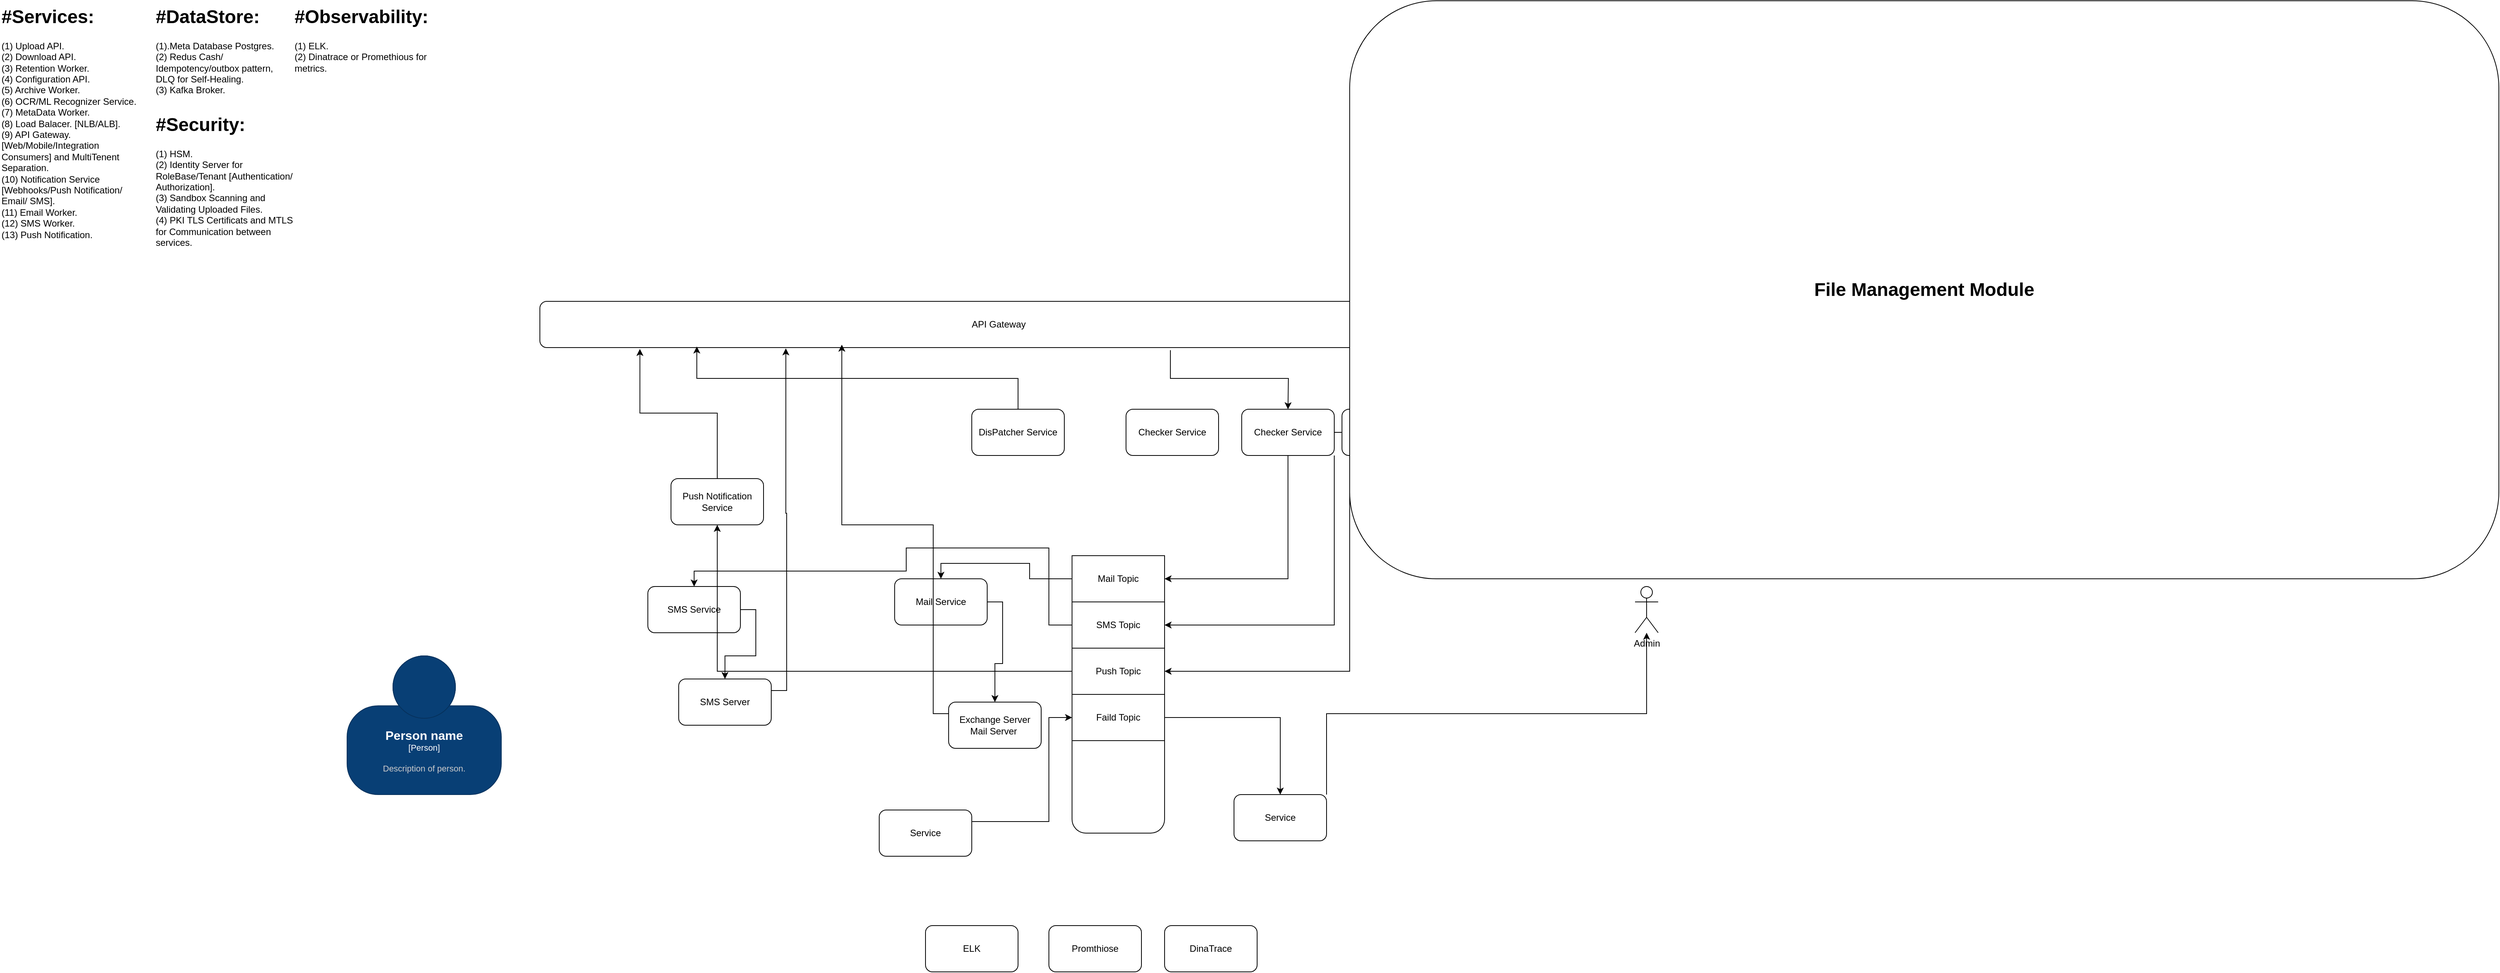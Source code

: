 <mxfile version="28.1.2" pages="4">
  <diagram id="jo0rjVClGFLM_j5kdK9e" name="Block Arch Diagram Law Level">
    <mxGraphModel dx="2220" dy="1374" grid="1" gridSize="10" guides="1" tooltips="1" connect="1" arrows="1" fold="1" page="1" pageScale="1" pageWidth="850" pageHeight="1100" math="0" shadow="0">
      <root>
        <mxCell id="0" />
        <mxCell id="1" parent="0" />
        <mxCell id="322gDH3Di7KZZE49IyLh-1" value="&lt;h1 style=&quot;margin-top: 0px;&quot;&gt;#Services:&lt;/h1&gt;&lt;div&gt;(1) Upload API.&lt;/div&gt;&lt;div&gt;(2) Download API.&lt;/div&gt;&lt;div&gt;(3) Retention Worker.&lt;/div&gt;&lt;div&gt;(4) Configuration API.&lt;/div&gt;&lt;div&gt;(5) Archive Worker.&lt;/div&gt;&lt;div&gt;(6) OCR/ML Recognizer Service.&lt;/div&gt;&lt;div&gt;(7) MetaData Worker.&lt;/div&gt;&lt;div&gt;(8) Load Balacer. [NLB/ALB].&lt;/div&gt;&lt;div&gt;(9) API Gateway. [Web/Mobile/Integration Consumers] and MultiTenent Separation.&lt;/div&gt;&lt;div&gt;(10) Notification Service [Webhooks/Push Notification/ Email/ SMS].&lt;/div&gt;&lt;div&gt;(11) Email Worker.&lt;/div&gt;&lt;div&gt;(12) SMS Worker.&lt;/div&gt;&lt;div&gt;(13) Push Notification.&lt;/div&gt;" style="text;html=1;whiteSpace=wrap;overflow=hidden;rounded=0;" vertex="1" parent="1">
          <mxGeometry x="200" y="600" width="180" height="380" as="geometry" />
        </mxCell>
        <mxCell id="322gDH3Di7KZZE49IyLh-2" value="&lt;h1 style=&quot;margin-top: 0px;&quot;&gt;#DataStore:&lt;/h1&gt;&lt;div&gt;(1).Meta Database Postgres.&lt;/div&gt;&lt;div&gt;(2) Redus Cash/ Idempotency/outbox pattern, DLQ for Self-Healing.&lt;/div&gt;&lt;div&gt;(3) Kafka Broker.&lt;/div&gt;" style="text;html=1;whiteSpace=wrap;overflow=hidden;rounded=0;" vertex="1" parent="1">
          <mxGeometry x="400" y="600" width="180" height="120" as="geometry" />
        </mxCell>
        <mxCell id="322gDH3Di7KZZE49IyLh-3" value="&lt;h1 style=&quot;margin-top: 0px;&quot;&gt;#Observability:&lt;/h1&gt;&lt;div&gt;(1) ELK.&lt;/div&gt;&lt;div&gt;(2) Dinatrace or Promethious for metrics.&lt;/div&gt;" style="text;html=1;whiteSpace=wrap;overflow=hidden;rounded=0;" vertex="1" parent="1">
          <mxGeometry x="580" y="600" width="180" height="120" as="geometry" />
        </mxCell>
        <mxCell id="322gDH3Di7KZZE49IyLh-4" value="&lt;h1 style=&quot;margin-top: 0px;&quot;&gt;#Security:&lt;/h1&gt;&lt;div&gt;(1) HSM.&lt;/div&gt;&lt;div&gt;(2) Identity Server for RoleBase/Tenant [Authentication/ Authorization].&lt;/div&gt;&lt;div&gt;(3) Sandbox Scanning and Validating Uploaded Files.&lt;/div&gt;&lt;div&gt;(4) PKI TLS Certificats and MTLS for Communication between services.&lt;/div&gt;" style="text;html=1;whiteSpace=wrap;overflow=hidden;rounded=0;" vertex="1" parent="1">
          <mxGeometry x="400" y="740" width="180" height="240" as="geometry" />
        </mxCell>
        <mxCell id="322gDH3Di7KZZE49IyLh-5" style="edgeStyle=orthogonalEdgeStyle;rounded=0;orthogonalLoop=1;jettySize=auto;html=1;exitX=0.687;exitY=1.057;exitDx=0;exitDy=0;exitPerimeter=0;" edge="1" parent="1" source="322gDH3Di7KZZE49IyLh-6">
          <mxGeometry relative="1" as="geometry">
            <mxPoint x="1870" y="1130" as="targetPoint" />
          </mxGeometry>
        </mxCell>
        <mxCell id="322gDH3Di7KZZE49IyLh-6" value="API Gateway" style="rounded=1;whiteSpace=wrap;html=1;" vertex="1" parent="1">
          <mxGeometry x="900" y="990" width="1190" height="60" as="geometry" />
        </mxCell>
        <mxCell id="322gDH3Di7KZZE49IyLh-7" value="Exchange Server&lt;div&gt;Mail Server&amp;nbsp;&lt;/div&gt;" style="rounded=1;whiteSpace=wrap;html=1;" vertex="1" parent="1">
          <mxGeometry x="1430" y="1510" width="120" height="60" as="geometry" />
        </mxCell>
        <mxCell id="322gDH3Di7KZZE49IyLh-8" style="edgeStyle=orthogonalEdgeStyle;rounded=0;orthogonalLoop=1;jettySize=auto;html=1;exitX=1;exitY=0.5;exitDx=0;exitDy=0;entryX=0.5;entryY=0;entryDx=0;entryDy=0;" edge="1" parent="1" source="322gDH3Di7KZZE49IyLh-9" target="322gDH3Di7KZZE49IyLh-7">
          <mxGeometry relative="1" as="geometry" />
        </mxCell>
        <mxCell id="322gDH3Di7KZZE49IyLh-9" value="Mail Service" style="rounded=1;whiteSpace=wrap;html=1;" vertex="1" parent="1">
          <mxGeometry x="1360" y="1350" width="120" height="60" as="geometry" />
        </mxCell>
        <mxCell id="322gDH3Di7KZZE49IyLh-10" value="SMS Server" style="rounded=1;whiteSpace=wrap;html=1;" vertex="1" parent="1">
          <mxGeometry x="1080" y="1480" width="120" height="60" as="geometry" />
        </mxCell>
        <mxCell id="322gDH3Di7KZZE49IyLh-11" style="edgeStyle=orthogonalEdgeStyle;rounded=0;orthogonalLoop=1;jettySize=auto;html=1;exitX=1;exitY=0.5;exitDx=0;exitDy=0;entryX=0.5;entryY=0;entryDx=0;entryDy=0;" edge="1" parent="1" source="322gDH3Di7KZZE49IyLh-12" target="322gDH3Di7KZZE49IyLh-10">
          <mxGeometry relative="1" as="geometry" />
        </mxCell>
        <mxCell id="322gDH3Di7KZZE49IyLh-12" value="SMS Service" style="rounded=1;whiteSpace=wrap;html=1;" vertex="1" parent="1">
          <mxGeometry x="1040" y="1360" width="120" height="60" as="geometry" />
        </mxCell>
        <mxCell id="322gDH3Di7KZZE49IyLh-13" value="DisPatcher Service" style="rounded=1;whiteSpace=wrap;html=1;" vertex="1" parent="1">
          <mxGeometry x="1460" y="1130" width="120" height="60" as="geometry" />
        </mxCell>
        <mxCell id="322gDH3Di7KZZE49IyLh-14" style="edgeStyle=orthogonalEdgeStyle;rounded=0;orthogonalLoop=1;jettySize=auto;html=1;entryX=0.171;entryY=0.977;entryDx=0;entryDy=0;entryPerimeter=0;" edge="1" parent="1" source="322gDH3Di7KZZE49IyLh-13" target="322gDH3Di7KZZE49IyLh-6">
          <mxGeometry relative="1" as="geometry" />
        </mxCell>
        <mxCell id="322gDH3Di7KZZE49IyLh-15" style="edgeStyle=orthogonalEdgeStyle;rounded=0;orthogonalLoop=1;jettySize=auto;html=1;exitX=0.5;exitY=1;exitDx=0;exitDy=0;entryX=1;entryY=0.5;entryDx=0;entryDy=0;" edge="1" parent="1" source="322gDH3Di7KZZE49IyLh-18" target="322gDH3Di7KZZE49IyLh-21">
          <mxGeometry relative="1" as="geometry" />
        </mxCell>
        <mxCell id="322gDH3Di7KZZE49IyLh-16" style="edgeStyle=orthogonalEdgeStyle;rounded=0;orthogonalLoop=1;jettySize=auto;html=1;exitX=1;exitY=1;exitDx=0;exitDy=0;entryX=1;entryY=0.5;entryDx=0;entryDy=0;" edge="1" parent="1" source="322gDH3Di7KZZE49IyLh-18" target="322gDH3Di7KZZE49IyLh-23">
          <mxGeometry relative="1" as="geometry" />
        </mxCell>
        <mxCell id="322gDH3Di7KZZE49IyLh-17" style="edgeStyle=orthogonalEdgeStyle;rounded=0;orthogonalLoop=1;jettySize=auto;html=1;exitX=1;exitY=0.5;exitDx=0;exitDy=0;entryX=1;entryY=0.5;entryDx=0;entryDy=0;" edge="1" parent="1" source="322gDH3Di7KZZE49IyLh-18" target="322gDH3Di7KZZE49IyLh-25">
          <mxGeometry relative="1" as="geometry" />
        </mxCell>
        <mxCell id="322gDH3Di7KZZE49IyLh-18" value="Checker Service" style="rounded=1;whiteSpace=wrap;html=1;" vertex="1" parent="1">
          <mxGeometry x="1810" y="1130" width="120" height="60" as="geometry" />
        </mxCell>
        <mxCell id="322gDH3Di7KZZE49IyLh-19" value="" style="rounded=1;whiteSpace=wrap;html=1;" vertex="1" parent="1">
          <mxGeometry x="1590" y="1320" width="120" height="360" as="geometry" />
        </mxCell>
        <mxCell id="322gDH3Di7KZZE49IyLh-20" style="edgeStyle=orthogonalEdgeStyle;rounded=0;orthogonalLoop=1;jettySize=auto;html=1;exitX=0;exitY=0.5;exitDx=0;exitDy=0;entryX=0.5;entryY=0;entryDx=0;entryDy=0;" edge="1" parent="1" source="322gDH3Di7KZZE49IyLh-21" target="322gDH3Di7KZZE49IyLh-9">
          <mxGeometry relative="1" as="geometry" />
        </mxCell>
        <mxCell id="322gDH3Di7KZZE49IyLh-21" value="Mail Topic" style="rounded=0;whiteSpace=wrap;html=1;" vertex="1" parent="1">
          <mxGeometry x="1590" y="1320" width="120" height="60" as="geometry" />
        </mxCell>
        <mxCell id="322gDH3Di7KZZE49IyLh-22" style="edgeStyle=orthogonalEdgeStyle;rounded=0;orthogonalLoop=1;jettySize=auto;html=1;exitX=0;exitY=0.5;exitDx=0;exitDy=0;entryX=0.5;entryY=0;entryDx=0;entryDy=0;" edge="1" parent="1" source="322gDH3Di7KZZE49IyLh-23" target="322gDH3Di7KZZE49IyLh-12">
          <mxGeometry relative="1" as="geometry">
            <Array as="points">
              <mxPoint x="1560" y="1410" />
              <mxPoint x="1560" y="1310" />
              <mxPoint x="1375" y="1310" />
              <mxPoint x="1375" y="1340" />
              <mxPoint x="1100" y="1340" />
            </Array>
          </mxGeometry>
        </mxCell>
        <mxCell id="322gDH3Di7KZZE49IyLh-23" value="SMS Topic" style="rounded=0;whiteSpace=wrap;html=1;" vertex="1" parent="1">
          <mxGeometry x="1590" y="1380" width="120" height="60" as="geometry" />
        </mxCell>
        <mxCell id="322gDH3Di7KZZE49IyLh-24" style="edgeStyle=orthogonalEdgeStyle;rounded=0;orthogonalLoop=1;jettySize=auto;html=1;exitX=0;exitY=0.5;exitDx=0;exitDy=0;entryX=0.5;entryY=1;entryDx=0;entryDy=0;" edge="1" parent="1" source="322gDH3Di7KZZE49IyLh-25" target="322gDH3Di7KZZE49IyLh-26">
          <mxGeometry relative="1" as="geometry" />
        </mxCell>
        <mxCell id="322gDH3Di7KZZE49IyLh-25" value="Push Topic" style="rounded=0;whiteSpace=wrap;html=1;" vertex="1" parent="1">
          <mxGeometry x="1590" y="1440" width="120" height="60" as="geometry" />
        </mxCell>
        <mxCell id="322gDH3Di7KZZE49IyLh-26" value="Push Notification Service" style="rounded=1;whiteSpace=wrap;html=1;" vertex="1" parent="1">
          <mxGeometry x="1070" y="1220" width="120" height="60" as="geometry" />
        </mxCell>
        <mxCell id="322gDH3Di7KZZE49IyLh-27" style="edgeStyle=orthogonalEdgeStyle;rounded=0;orthogonalLoop=1;jettySize=auto;html=1;exitX=1;exitY=0.25;exitDx=0;exitDy=0;entryX=0.268;entryY=1.017;entryDx=0;entryDy=0;entryPerimeter=0;" edge="1" parent="1" source="322gDH3Di7KZZE49IyLh-10" target="322gDH3Di7KZZE49IyLh-6">
          <mxGeometry relative="1" as="geometry" />
        </mxCell>
        <mxCell id="322gDH3Di7KZZE49IyLh-28" style="edgeStyle=orthogonalEdgeStyle;rounded=0;orthogonalLoop=1;jettySize=auto;html=1;exitX=0;exitY=0.25;exitDx=0;exitDy=0;entryX=0.329;entryY=0.937;entryDx=0;entryDy=0;entryPerimeter=0;" edge="1" parent="1" source="322gDH3Di7KZZE49IyLh-7" target="322gDH3Di7KZZE49IyLh-6">
          <mxGeometry relative="1" as="geometry" />
        </mxCell>
        <mxCell id="322gDH3Di7KZZE49IyLh-29" style="edgeStyle=orthogonalEdgeStyle;rounded=0;orthogonalLoop=1;jettySize=auto;html=1;exitX=0.5;exitY=0;exitDx=0;exitDy=0;entryX=0.109;entryY=1.03;entryDx=0;entryDy=0;entryPerimeter=0;" edge="1" parent="1" source="322gDH3Di7KZZE49IyLh-26" target="322gDH3Di7KZZE49IyLh-6">
          <mxGeometry relative="1" as="geometry" />
        </mxCell>
        <mxCell id="322gDH3Di7KZZE49IyLh-30" value="Checker Service" style="rounded=1;whiteSpace=wrap;html=1;" vertex="1" parent="1">
          <mxGeometry x="1660" y="1130" width="120" height="60" as="geometry" />
        </mxCell>
        <mxCell id="322gDH3Di7KZZE49IyLh-31" value="Checker Service" style="rounded=1;whiteSpace=wrap;html=1;" vertex="1" parent="1">
          <mxGeometry x="1940" y="1130" width="120" height="60" as="geometry" />
        </mxCell>
        <mxCell id="322gDH3Di7KZZE49IyLh-32" style="edgeStyle=orthogonalEdgeStyle;rounded=0;orthogonalLoop=1;jettySize=auto;html=1;exitX=1;exitY=0.25;exitDx=0;exitDy=0;entryX=0;entryY=0.5;entryDx=0;entryDy=0;" edge="1" parent="1" source="322gDH3Di7KZZE49IyLh-33" target="322gDH3Di7KZZE49IyLh-35">
          <mxGeometry relative="1" as="geometry">
            <Array as="points">
              <mxPoint x="1560" y="1665" />
              <mxPoint x="1560" y="1530" />
            </Array>
          </mxGeometry>
        </mxCell>
        <mxCell id="322gDH3Di7KZZE49IyLh-33" value="Service" style="rounded=1;whiteSpace=wrap;html=1;" vertex="1" parent="1">
          <mxGeometry x="1340" y="1650" width="120" height="60" as="geometry" />
        </mxCell>
        <mxCell id="322gDH3Di7KZZE49IyLh-34" style="edgeStyle=orthogonalEdgeStyle;rounded=0;orthogonalLoop=1;jettySize=auto;html=1;exitX=1;exitY=0.5;exitDx=0;exitDy=0;entryX=0.5;entryY=0;entryDx=0;entryDy=0;" edge="1" parent="1" source="322gDH3Di7KZZE49IyLh-35" target="322gDH3Di7KZZE49IyLh-37">
          <mxGeometry relative="1" as="geometry" />
        </mxCell>
        <mxCell id="322gDH3Di7KZZE49IyLh-35" value="Faild Topic" style="rounded=0;whiteSpace=wrap;html=1;" vertex="1" parent="1">
          <mxGeometry x="1590" y="1500" width="120" height="60" as="geometry" />
        </mxCell>
        <mxCell id="322gDH3Di7KZZE49IyLh-36" style="edgeStyle=orthogonalEdgeStyle;rounded=0;orthogonalLoop=1;jettySize=auto;html=1;exitX=1;exitY=0;exitDx=0;exitDy=0;" edge="1" parent="1" source="322gDH3Di7KZZE49IyLh-37" target="322gDH3Di7KZZE49IyLh-38">
          <mxGeometry relative="1" as="geometry" />
        </mxCell>
        <mxCell id="322gDH3Di7KZZE49IyLh-37" value="Service" style="rounded=1;whiteSpace=wrap;html=1;" vertex="1" parent="1">
          <mxGeometry x="1800" y="1630" width="120" height="60" as="geometry" />
        </mxCell>
        <mxCell id="322gDH3Di7KZZE49IyLh-38" value="Admin" style="shape=umlActor;verticalLabelPosition=bottom;verticalAlign=top;html=1;outlineConnect=0;" vertex="1" parent="1">
          <mxGeometry x="2320" y="1360" width="30" height="60" as="geometry" />
        </mxCell>
        <mxCell id="322gDH3Di7KZZE49IyLh-39" value="ELK" style="rounded=1;whiteSpace=wrap;html=1;" vertex="1" parent="1">
          <mxGeometry x="1400" y="1800" width="120" height="60" as="geometry" />
        </mxCell>
        <mxCell id="322gDH3Di7KZZE49IyLh-40" value="Promthiose" style="rounded=1;whiteSpace=wrap;html=1;" vertex="1" parent="1">
          <mxGeometry x="1560" y="1800" width="120" height="60" as="geometry" />
        </mxCell>
        <mxCell id="322gDH3Di7KZZE49IyLh-41" value="DinaTrace" style="rounded=1;whiteSpace=wrap;html=1;" vertex="1" parent="1">
          <mxGeometry x="1710" y="1800" width="120" height="60" as="geometry" />
        </mxCell>
        <object placeholders="1" c4Name="Person name" c4Type="Person" c4Description="Description of person." label="&lt;font style=&quot;font-size: 16px&quot;&gt;&lt;b&gt;%c4Name%&lt;/b&gt;&lt;/font&gt;&lt;div&gt;[%c4Type%]&lt;/div&gt;&lt;br&gt;&lt;div&gt;&lt;font style=&quot;font-size: 11px&quot;&gt;&lt;font color=&quot;#cccccc&quot;&gt;%c4Description%&lt;/font&gt;&lt;/div&gt;" id="322gDH3Di7KZZE49IyLh-42">
          <mxCell style="html=1;fontSize=11;dashed=0;whiteSpace=wrap;fillColor=#083F75;strokeColor=#06315C;fontColor=#ffffff;shape=mxgraph.c4.person2;align=center;metaEdit=1;points=[[0.5,0,0],[1,0.5,0],[1,0.75,0],[0.75,1,0],[0.5,1,0],[0.25,1,0],[0,0.75,0],[0,0.5,0]];resizable=0;" vertex="1" parent="1">
            <mxGeometry x="650" y="1450" width="200" height="180" as="geometry" />
          </mxCell>
        </object>
        <mxCell id="322gDH3Di7KZZE49IyLh-43" value="&lt;h1&gt;File Management Module&lt;/h1&gt;" style="rounded=1;whiteSpace=wrap;html=1;" vertex="1" parent="1">
          <mxGeometry x="1950" y="600" width="1490" height="750" as="geometry" />
        </mxCell>
      </root>
    </mxGraphModel>
  </diagram>
  <diagram name="System Context Diagram L1" id="07ULAOJq4Syhwyo3Amgh">
    <mxGraphModel dx="978" dy="2232" grid="1" gridSize="10" guides="1" tooltips="1" connect="1" arrows="1" fold="1" page="1" pageScale="1" pageWidth="850" pageHeight="1100" math="0" shadow="0">
      <root>
        <mxCell id="0" />
        <mxCell id="1" parent="0" />
        <mxCell id="AwrSIVxWVM_qoJvkp4JZ-7" value="" style="rounded=1;whiteSpace=wrap;html=1;fillColor=#76608a;strokeColor=#432D57;fontColor=#ffffff;" vertex="1" parent="1">
          <mxGeometry x="950" y="-1060" width="1420" height="960" as="geometry" />
        </mxCell>
        <object placeholders="1" c4Name="Web/Mobile User" c4Type="Person" c4Description="Client That Use Web/Mobile Application" label="&lt;font style=&quot;font-size: 16px&quot;&gt;&lt;b&gt;%c4Name%&lt;/b&gt;&lt;/font&gt;&lt;div&gt;[%c4Type%]&lt;/div&gt;&lt;br&gt;&lt;div&gt;&lt;font style=&quot;font-size: 11px&quot;&gt;&lt;font color=&quot;#cccccc&quot;&gt;%c4Description%&lt;/font&gt;&lt;/div&gt;" id="RgYirH7FurBBxsoLuhZw-2">
          <mxCell style="html=1;fontSize=11;dashed=0;whiteSpace=wrap;fillColor=#083F75;strokeColor=#06315C;fontColor=#ffffff;shape=mxgraph.c4.person2;align=center;metaEdit=1;points=[[0.5,0,0],[1,0.5,0],[1,0.75,0],[0.75,1,0],[0.5,1,0],[0.25,1,0],[0,0.75,0],[0,0.5,0]];resizable=0;" vertex="1" parent="1">
            <mxGeometry x="1150" y="-950" width="200" height="180" as="geometry" />
          </mxCell>
        </object>
        <object placeholders="1" c4Name="External Integration Systems" c4Type="External System" c4Description="External System that Integrate as SAAS" label="&lt;font style=&quot;font-size: 16px&quot;&gt;&lt;b&gt;%c4Name%&lt;/b&gt;&lt;/font&gt;&lt;div&gt;[%c4Type%]&lt;/div&gt;&lt;br&gt;&lt;div&gt;&lt;font style=&quot;font-size: 11px&quot;&gt;&lt;font color=&quot;#cccccc&quot;&gt;%c4Description%&lt;/font&gt;&lt;/div&gt;" id="RgYirH7FurBBxsoLuhZw-4">
          <mxCell style="html=1;fontSize=11;dashed=0;whiteSpace=wrap;fillColor=#008a00;strokeColor=#005700;fontColor=#ffffff;shape=mxgraph.c4.person2;align=center;metaEdit=1;points=[[0.5,0,0],[1,0.5,0],[1,0.75,0],[0.75,1,0],[0.5,1,0],[0.25,1,0],[0,0.75,0],[0,0.5,0]];resizable=0;" vertex="1" parent="1">
            <mxGeometry x="1710" y="-950" width="200" height="180" as="geometry" />
          </mxCell>
        </object>
        <object placeholders="1" c4Name="Thread Actor" c4Type="Person" c4Description="Thread Actor that need to destroy out System" label="&lt;font style=&quot;font-size: 16px&quot;&gt;&lt;b&gt;%c4Name%&lt;/b&gt;&lt;/font&gt;&lt;div&gt;[%c4Type%]&lt;/div&gt;&lt;br&gt;&lt;div&gt;&lt;font style=&quot;font-size: 11px&quot;&gt;&lt;font color=&quot;#cccccc&quot;&gt;%c4Description%&lt;/font&gt;&lt;/div&gt;" id="RgYirH7FurBBxsoLuhZw-5">
          <mxCell style="html=1;fontSize=11;dashed=0;whiteSpace=wrap;fillColor=#a20025;strokeColor=#6F0000;fontColor=#ffffff;shape=mxgraph.c4.person2;align=center;metaEdit=1;points=[[0.5,0,0],[1,0.5,0],[1,0.75,0],[0.75,1,0],[0.5,1,0],[0.25,1,0],[0,0.75,0],[0,0.5,0]];resizable=0;" vertex="1" parent="1">
            <mxGeometry x="1990" y="-950" width="200" height="180" as="geometry" />
          </mxCell>
        </object>
        <object placeholders="1" c4Name="Admin" c4Type="Person" c4Description="Admin That Manage System From Kibana Dashboard" label="&lt;font style=&quot;font-size: 16px&quot;&gt;&lt;b&gt;%c4Name%&lt;/b&gt;&lt;/font&gt;&lt;div&gt;[%c4Type%]&lt;/div&gt;&lt;br&gt;&lt;div&gt;&lt;font style=&quot;font-size: 11px&quot;&gt;&lt;font color=&quot;#cccccc&quot;&gt;%c4Description%&lt;/font&gt;&lt;/div&gt;" id="RgYirH7FurBBxsoLuhZw-11">
          <mxCell style="html=1;fontSize=11;dashed=0;whiteSpace=wrap;fillColor=#083F75;strokeColor=#06315C;fontColor=#ffffff;shape=mxgraph.c4.person2;align=center;metaEdit=1;points=[[0.5,0,0],[1,0.5,0],[1,0.75,0],[0.75,1,0],[0.5,1,0],[0.25,1,0],[0,0.75,0],[0,0.5,0]];resizable=0;" vertex="1" parent="1">
            <mxGeometry x="1435" y="-950" width="200" height="180" as="geometry" />
          </mxCell>
        </object>
        <object placeholders="1" c4Name="File Management System" c4Type="Software System" c4Description="System that Manage Authentication, Authorization, Upload/Download Files &amp; Send Notifications" label="&lt;font style=&quot;font-size: 16px&quot;&gt;&lt;b&gt;%c4Name%&lt;/b&gt;&lt;/font&gt;&lt;div&gt;[%c4Type%]&lt;/div&gt;&lt;br&gt;&lt;div&gt;&lt;font style=&quot;font-size: 11px&quot;&gt;&lt;font color=&quot;#cccccc&quot;&gt;%c4Description%&lt;/font&gt;&lt;/div&gt;" id="RgYirH7FurBBxsoLuhZw-14">
          <mxCell style="rounded=1;whiteSpace=wrap;html=1;labelBackgroundColor=none;fillColor=#1061B0;fontColor=#ffffff;align=center;arcSize=10;strokeColor=#0D5091;metaEdit=1;resizable=0;points=[[0.25,0,0],[0.5,0,0],[0.75,0,0],[1,0.25,0],[1,0.5,0],[1,0.75,0],[0.75,1,0],[0.5,1,0],[0.25,1,0],[0,0.75,0],[0,0.5,0],[0,0.25,0]];" vertex="1" parent="1">
            <mxGeometry x="1680" y="-340" width="240" height="120" as="geometry" />
          </mxCell>
        </object>
        <object placeholders="1" c4Type="Relationship" c4Technology="JSON/HTTP" c4Description="(2) Upload PDF Files" label="&lt;div style=&quot;text-align: left&quot;&gt;&lt;div style=&quot;text-align: center&quot;&gt;&lt;b&gt;%c4Description%&lt;/b&gt;&lt;/div&gt;&lt;div style=&quot;text-align: center&quot;&gt;[%c4Technology%]&lt;/div&gt;&lt;/div&gt;" id="RgYirH7FurBBxsoLuhZw-15">
          <mxCell style="endArrow=blockThin;html=1;fontSize=10;fontColor=default;strokeWidth=1;endFill=1;strokeColor=#3700CC;elbow=vertical;metaEdit=1;endSize=14;startSize=14;jumpStyle=arc;jumpSize=16;rounded=0;edgeStyle=orthogonalEdgeStyle;exitX=0.25;exitY=1;exitDx=0;exitDy=0;exitPerimeter=0;entryX=0;entryY=0.75;entryDx=0;entryDy=0;entryPerimeter=0;fillColor=#6a00ff;labelBackgroundColor=none;" edge="1" parent="1" source="RgYirH7FurBBxsoLuhZw-2" target="RgYirH7FurBBxsoLuhZw-14">
            <mxGeometry x="-0.348" width="240" relative="1" as="geometry">
              <mxPoint x="1260" y="-670" as="sourcePoint" />
              <mxPoint x="1500" y="-670" as="targetPoint" />
              <Array as="points">
                <mxPoint x="1200" y="-250" />
              </Array>
              <mxPoint as="offset" />
            </mxGeometry>
          </mxCell>
        </object>
        <object placeholders="1" c4Type="Relationship" c4Technology="JSON/HTTP, Emails, SMS, Push Notification Web hooks" c4Description="(3) Download Files" label="&lt;div style=&quot;text-align: left&quot;&gt;&lt;div style=&quot;text-align: center&quot;&gt;&lt;b&gt;%c4Description%&lt;/b&gt;&lt;/div&gt;&lt;div style=&quot;text-align: center&quot;&gt;[%c4Technology%]&lt;/div&gt;&lt;/div&gt;" id="RgYirH7FurBBxsoLuhZw-17">
          <mxCell style="endArrow=blockThin;html=1;fontSize=10;fontColor=default;strokeWidth=1;endFill=1;strokeColor=#3700CC;elbow=vertical;metaEdit=1;endSize=14;startSize=14;jumpStyle=arc;jumpSize=16;rounded=0;edgeStyle=orthogonalEdgeStyle;exitX=0;exitY=0.5;exitDx=0;exitDy=0;exitPerimeter=0;entryX=0.5;entryY=1;entryDx=0;entryDy=0;entryPerimeter=0;fillColor=#6a00ff;labelBackgroundColor=none;" edge="1" parent="1" source="RgYirH7FurBBxsoLuhZw-14" target="RgYirH7FurBBxsoLuhZw-2">
            <mxGeometry x="-0.511" y="-20" width="240" relative="1" as="geometry">
              <mxPoint x="1320" y="-490" as="sourcePoint" />
              <mxPoint x="1340" y="-580" as="targetPoint" />
              <Array as="points">
                <mxPoint x="1680" y="-270" />
                <mxPoint x="1250" y="-270" />
              </Array>
              <mxPoint x="1" as="offset" />
            </mxGeometry>
          </mxCell>
        </object>
        <object placeholders="1" c4Type="Relationship" c4Technology="JSON/HTTP" c4Description="(5) System Admin view Kibana Dashboard Monitor and make some Actions" label="&lt;div style=&quot;text-align: left&quot;&gt;&lt;div style=&quot;text-align: center&quot;&gt;&lt;b&gt;%c4Description%&lt;/b&gt;&lt;/div&gt;&lt;div style=&quot;text-align: center&quot;&gt;[%c4Technology%]&lt;/div&gt;&lt;/div&gt;" id="RgYirH7FurBBxsoLuhZw-20">
          <mxCell style="endArrow=blockThin;html=1;fontSize=10;fontColor=default;strokeWidth=1;endFill=1;strokeColor=#3700CC;elbow=vertical;metaEdit=1;endSize=14;startSize=14;jumpStyle=arc;jumpSize=16;rounded=0;edgeStyle=orthogonalEdgeStyle;exitX=0.5;exitY=1;exitDx=0;exitDy=0;exitPerimeter=0;entryX=0.25;entryY=0;entryDx=0;entryDy=0;entryPerimeter=0;fillColor=#6a00ff;labelBackgroundColor=none;" edge="1" parent="1" source="RgYirH7FurBBxsoLuhZw-11" target="RgYirH7FurBBxsoLuhZw-14">
            <mxGeometry x="-0.603" width="240" relative="1" as="geometry">
              <mxPoint x="1750" y="-680" as="sourcePoint" />
              <mxPoint x="1830" y="-505" as="targetPoint" />
              <Array as="points">
                <mxPoint x="1535" y="-380" />
                <mxPoint x="1740" y="-380" />
              </Array>
              <mxPoint as="offset" />
            </mxGeometry>
          </mxCell>
        </object>
        <object placeholders="1" c4Type="Relationship" c4Technology="JSON/HTTP or SFTP or SNFS" c4Description="(6) Integrate with Our SAAS Service" label="&lt;div style=&quot;text-align: left&quot;&gt;&lt;div style=&quot;text-align: center&quot;&gt;&lt;b&gt;%c4Description%&lt;/b&gt;&lt;/div&gt;&lt;div style=&quot;text-align: center&quot;&gt;[%c4Technology%]&lt;/div&gt;&lt;/div&gt;" id="RgYirH7FurBBxsoLuhZw-21">
          <mxCell style="endArrow=blockThin;html=1;fontSize=10;fontColor=default;strokeWidth=1;endFill=1;strokeColor=#2D7600;elbow=vertical;metaEdit=1;endSize=14;startSize=14;jumpStyle=arc;jumpSize=16;rounded=0;edgeStyle=orthogonalEdgeStyle;exitX=0.5;exitY=1;exitDx=0;exitDy=0;exitPerimeter=0;entryX=0.5;entryY=0;entryDx=0;entryDy=0;entryPerimeter=0;fillColor=#60a917;labelBackgroundColor=none;" edge="1" parent="1" source="RgYirH7FurBBxsoLuhZw-4" target="RgYirH7FurBBxsoLuhZw-14">
            <mxGeometry x="0.091" width="240" relative="1" as="geometry">
              <mxPoint x="1810" y="-720" as="sourcePoint" />
              <mxPoint x="1833.04" y="-496.53" as="targetPoint" />
              <Array as="points">
                <mxPoint x="1800" y="-770" />
              </Array>
              <mxPoint as="offset" />
            </mxGeometry>
          </mxCell>
        </object>
        <object placeholders="1" c4Type="Relationship" c4Technology="JSON/HTTP" c4Description="(7) Try To Attach and Destroy out System" label="&lt;div style=&quot;text-align: left&quot;&gt;&lt;div style=&quot;text-align: center&quot;&gt;&lt;b&gt;%c4Description%&lt;/b&gt;&lt;/div&gt;&lt;div style=&quot;text-align: center&quot;&gt;[%c4Technology%]&lt;/div&gt;&lt;/div&gt;" id="RgYirH7FurBBxsoLuhZw-22">
          <mxCell style="endArrow=blockThin;html=1;fontSize=10;fontColor=default;strokeWidth=1;endFill=1;strokeColor=#B20000;elbow=vertical;metaEdit=1;endSize=14;startSize=14;jumpStyle=arc;jumpSize=16;rounded=0;edgeStyle=orthogonalEdgeStyle;exitX=0.5;exitY=1;exitDx=0;exitDy=0;exitPerimeter=0;entryX=1;entryY=0.25;entryDx=0;entryDy=0;entryPerimeter=0;fillColor=#e51400;labelBackgroundColor=none;" edge="1" parent="1" source="RgYirH7FurBBxsoLuhZw-5" target="RgYirH7FurBBxsoLuhZw-14">
            <mxGeometry x="-0.273" width="240" relative="1" as="geometry">
              <mxPoint x="2337" y="-700" as="sourcePoint" />
              <mxPoint x="1833.04" y="-489.49" as="targetPoint" />
              <Array as="points">
                <mxPoint x="2090" y="-310" />
              </Array>
              <mxPoint as="offset" />
            </mxGeometry>
          </mxCell>
        </object>
        <object placeholders="1" c4Type="Relationship" c4Technology="JSON/HTTP" c4Description="(1) Authentication &amp; Authorization for its Tenent" label="&lt;div style=&quot;text-align: left&quot;&gt;&lt;div style=&quot;text-align: center&quot;&gt;&lt;b&gt;%c4Description%&lt;/b&gt;&lt;/div&gt;&lt;div style=&quot;text-align: center&quot;&gt;[%c4Technology%]&lt;/div&gt;&lt;/div&gt;" id="AwrSIVxWVM_qoJvkp4JZ-1">
          <mxCell style="endArrow=blockThin;html=1;fontSize=10;fontColor=default;strokeWidth=1;endFill=1;strokeColor=#3700CC;elbow=vertical;metaEdit=1;endSize=14;startSize=14;jumpStyle=arc;jumpSize=16;rounded=0;edgeStyle=orthogonalEdgeStyle;exitX=0;exitY=0.75;exitDx=0;exitDy=0;exitPerimeter=0;entryX=0.25;entryY=1;entryDx=0;entryDy=0;entryPerimeter=0;fillColor=#6a00ff;labelBackgroundColor=none;" edge="1" parent="1" source="RgYirH7FurBBxsoLuhZw-2" target="RgYirH7FurBBxsoLuhZw-14">
            <mxGeometry x="-0.626" width="240" relative="1" as="geometry">
              <mxPoint x="1240" y="-690" as="sourcePoint" />
              <mxPoint x="1670" y="-200" as="targetPoint" />
              <Array as="points">
                <mxPoint x="1110" y="-815" />
                <mxPoint x="1110" y="-170" />
                <mxPoint x="1740" y="-170" />
              </Array>
              <mxPoint as="offset" />
            </mxGeometry>
          </mxCell>
        </object>
        <object placeholders="1" c4Type="Relationship" c4Technology="JSON/HTTP, Emails, SMS, Push Notification Web hooks" c4Description="(4) Get Notifications" label="&lt;div style=&quot;text-align: left&quot;&gt;&lt;div style=&quot;text-align: center&quot;&gt;&lt;b&gt;%c4Description%&lt;/b&gt;&lt;/div&gt;&lt;div style=&quot;text-align: center&quot;&gt;[%c4Technology%]&lt;/div&gt;&lt;/div&gt;" id="AwrSIVxWVM_qoJvkp4JZ-3">
          <mxCell style="endArrow=blockThin;html=1;fontSize=10;fontColor=default;strokeWidth=1;endFill=1;strokeColor=#3700CC;elbow=vertical;metaEdit=1;endSize=14;startSize=14;jumpStyle=arc;jumpSize=16;rounded=0;edgeStyle=orthogonalEdgeStyle;exitX=0;exitY=0.25;exitDx=0;exitDy=0;exitPerimeter=0;entryX=0.75;entryY=1;entryDx=0;entryDy=0;entryPerimeter=0;fillColor=#6a00ff;labelBackgroundColor=none;" edge="1" parent="1" source="RgYirH7FurBBxsoLuhZw-14" target="RgYirH7FurBBxsoLuhZw-2">
            <mxGeometry x="-0.524" y="-20" width="240" relative="1" as="geometry">
              <mxPoint x="1670" y="80" as="sourcePoint" />
              <mxPoint x="1240" y="-410" as="targetPoint" />
              <Array as="points">
                <mxPoint x="1300" y="-310" />
              </Array>
              <mxPoint as="offset" />
            </mxGeometry>
          </mxCell>
        </object>
        <object placeholders="1" c4Type="Relationship" c4Technology="JSON/HTTP" c4Description="(8) Block Thread Actor." label="&lt;div style=&quot;text-align: left&quot;&gt;&lt;div style=&quot;text-align: center&quot;&gt;&lt;b&gt;%c4Description%&lt;/b&gt;&lt;/div&gt;&lt;div style=&quot;text-align: center&quot;&gt;[%c4Technology%]&lt;/div&gt;&lt;/div&gt;" id="AwrSIVxWVM_qoJvkp4JZ-6">
          <mxCell style="endArrow=blockThin;html=1;fontSize=10;fontColor=default;strokeWidth=1;endFill=1;strokeColor=#B20000;elbow=vertical;metaEdit=1;endSize=14;startSize=14;jumpStyle=arc;jumpSize=16;rounded=0;edgeStyle=orthogonalEdgeStyle;exitX=1;exitY=0.75;exitDx=0;exitDy=0;exitPerimeter=0;entryX=1;entryY=0.75;entryDx=0;entryDy=0;entryPerimeter=0;fillColor=#e51400;labelBackgroundColor=none;" edge="1" parent="1" source="RgYirH7FurBBxsoLuhZw-14" target="RgYirH7FurBBxsoLuhZw-5">
            <mxGeometry x="0.251" width="240" relative="1" as="geometry">
              <mxPoint x="1710" y="-170" as="sourcePoint" />
              <mxPoint x="2210" y="-500" as="targetPoint" />
              <Array as="points">
                <mxPoint x="2240" y="-250" />
                <mxPoint x="2240" y="-815" />
              </Array>
              <mxPoint as="offset" />
            </mxGeometry>
          </mxCell>
        </object>
        <mxCell id="AwrSIVxWVM_qoJvkp4JZ-9" value="&lt;b&gt;&lt;u&gt;&lt;font style=&quot;font-size: 30px;&quot;&gt;File Management System Context Diagram L1&lt;/font&gt;&lt;/u&gt;&lt;/b&gt;" style="text;html=1;align=center;verticalAlign=middle;whiteSpace=wrap;rounded=0;" vertex="1" parent="1">
          <mxGeometry x="1315" y="-1050" width="690" height="70" as="geometry" />
        </mxCell>
      </root>
    </mxGraphModel>
  </diagram>
  <diagram id="VX2VjmzdjjGqT4X99K67" name="Container Diagram L2">
    <mxGraphModel dx="3241" dy="1480" grid="1" gridSize="10" guides="1" tooltips="1" connect="1" arrows="1" fold="1" page="1" pageScale="1" pageWidth="850" pageHeight="1100" math="0" shadow="0">
      <root>
        <mxCell id="0" />
        <mxCell id="1" parent="0" />
        <object placeholders="1" c4Name="Web User" c4Type="Person" c4Description="Client That Use Web Application" label="&lt;font style=&quot;font-size: 16px&quot;&gt;&lt;b&gt;%c4Name%&lt;/b&gt;&lt;/font&gt;&lt;div&gt;[%c4Type%]&lt;/div&gt;&lt;br&gt;&lt;div&gt;&lt;font style=&quot;font-size: 11px&quot;&gt;&lt;font color=&quot;#cccccc&quot;&gt;%c4Description%&lt;/font&gt;&lt;/div&gt;" id="NKdrFbS0rWHKFu2NGVBz-1">
          <mxCell style="html=1;fontSize=11;dashed=0;whiteSpace=wrap;fillColor=#083F75;strokeColor=#06315C;fontColor=#ffffff;shape=mxgraph.c4.person2;align=center;metaEdit=1;points=[[0.5,0,0],[1,0.5,0],[1,0.75,0],[0.75,1,0],[0.5,1,0],[0.25,1,0],[0,0.75,0],[0,0.5,0]];resizable=0;" vertex="1" parent="1">
            <mxGeometry x="-645" y="30" width="200" height="180" as="geometry" />
          </mxCell>
        </object>
        <object placeholders="1" c4Name="Mobile User" c4Type="Person" c4Description="Client that Use Mobile Application" label="&lt;font style=&quot;font-size: 16px&quot;&gt;&lt;b&gt;%c4Name%&lt;/b&gt;&lt;/font&gt;&lt;div&gt;[%c4Type%]&lt;/div&gt;&lt;br&gt;&lt;div&gt;&lt;font style=&quot;font-size: 11px&quot;&gt;&lt;font color=&quot;#cccccc&quot;&gt;%c4Description%&lt;/font&gt;&lt;/div&gt;" id="NKdrFbS0rWHKFu2NGVBz-2">
          <mxCell style="html=1;fontSize=11;dashed=0;whiteSpace=wrap;fillColor=#083F75;strokeColor=#06315C;fontColor=#ffffff;shape=mxgraph.c4.person2;align=center;metaEdit=1;points=[[0.5,0,0],[1,0.5,0],[1,0.75,0],[0.75,1,0],[0.5,1,0],[0.25,1,0],[0,0.75,0],[0,0.5,0]];resizable=0;" vertex="1" parent="1">
            <mxGeometry x="-360" y="30" width="200" height="180" as="geometry" />
          </mxCell>
        </object>
        <object placeholders="1" c4Name="External Integration Systems" c4Type="External System" c4Description="External System that Integrate as SAAS" label="&lt;font style=&quot;font-size: 16px&quot;&gt;&lt;b&gt;%c4Name%&lt;/b&gt;&lt;/font&gt;&lt;div&gt;[%c4Type%]&lt;/div&gt;&lt;br&gt;&lt;div&gt;&lt;font style=&quot;font-size: 11px&quot;&gt;&lt;font color=&quot;#cccccc&quot;&gt;%c4Description%&lt;/font&gt;&lt;/div&gt;" id="NKdrFbS0rWHKFu2NGVBz-3">
          <mxCell style="html=1;fontSize=11;dashed=0;whiteSpace=wrap;fillColor=#6C6477;strokeColor=#4D4D4D;fontColor=#ffffff;shape=mxgraph.c4.person2;align=center;metaEdit=1;points=[[0.5,0,0],[1,0.5,0],[1,0.75,0],[0.75,1,0],[0.5,1,0],[0.25,1,0],[0,0.75,0],[0,0.5,0]];resizable=0;" vertex="1" parent="1">
            <mxGeometry x="195" y="40" width="200" height="180" as="geometry" />
          </mxCell>
        </object>
        <object placeholders="1" c4Name="Thread Actor" c4Type="Person" c4Description="Thread Actor that need to destroy out System" label="&lt;font style=&quot;font-size: 16px&quot;&gt;&lt;b&gt;%c4Name%&lt;/b&gt;&lt;/font&gt;&lt;div&gt;[%c4Type%]&lt;/div&gt;&lt;br&gt;&lt;div&gt;&lt;font style=&quot;font-size: 11px&quot;&gt;&lt;font color=&quot;#cccccc&quot;&gt;%c4Description%&lt;/font&gt;&lt;/div&gt;" id="NKdrFbS0rWHKFu2NGVBz-4">
          <mxCell style="html=1;fontSize=11;dashed=0;whiteSpace=wrap;fillColor=#6C6477;strokeColor=#4D4D4D;fontColor=#ffffff;shape=mxgraph.c4.person2;align=center;metaEdit=1;points=[[0.5,0,0],[1,0.5,0],[1,0.75,0],[0.75,1,0],[0.5,1,0],[0.25,1,0],[0,0.75,0],[0,0.5,0]];resizable=0;" vertex="1" parent="1">
            <mxGeometry x="475" y="40" width="200" height="180" as="geometry" />
          </mxCell>
        </object>
        <object placeholders="1" c4Name="File Management System" c4Type="SystemScopeBoundary" c4Application="Software System" label="&lt;font style=&quot;font-size: 16px&quot;&gt;&lt;b&gt;&lt;div style=&quot;text-align: left&quot;&gt;%c4Name%&lt;/div&gt;&lt;/b&gt;&lt;/font&gt;&lt;div style=&quot;text-align: left&quot;&gt;[%c4Application%]&lt;/div&gt;" id="NKdrFbS0rWHKFu2NGVBz-5">
          <mxCell style="rounded=1;fontSize=11;whiteSpace=wrap;html=1;dashed=1;arcSize=20;labelBackgroundColor=none;align=left;verticalAlign=bottom;labelBorderColor=none;spacingTop=0;spacing=10;dashPattern=8 4;metaEdit=1;rotatable=0;perimeter=rectanglePerimeter;noLabel=0;labelPadding=0;allowArrows=0;connectable=0;expand=0;recursiveResize=0;editable=1;pointerEvents=0;absoluteArcSize=1;points=[[0.25,0,0],[0.5,0,0],[0.75,0,0],[1,0.25,0],[1,0.5,0],[1,0.75,0],[0.75,1,0],[0.5,1,0],[0.25,1,0],[0,0.75,0],[0,0.5,0],[0,0.25,0]];" vertex="1" parent="1">
            <mxGeometry x="-820" y="892.5" width="390" height="270" as="geometry" />
          </mxCell>
        </object>
        <object placeholders="1" c4Name="Notification System" c4Type="SystemScopeBoundary" c4Application="Software System" label="&lt;font style=&quot;font-size: 16px&quot;&gt;&lt;b&gt;&lt;div style=&quot;text-align: left&quot;&gt;%c4Name%&lt;/div&gt;&lt;/b&gt;&lt;/font&gt;&lt;div style=&quot;text-align: left&quot;&gt;[%c4Application%]&lt;/div&gt;" id="NKdrFbS0rWHKFu2NGVBz-6">
          <mxCell style="rounded=1;fontSize=11;whiteSpace=wrap;html=1;dashed=1;arcSize=20;labelBackgroundColor=none;align=left;verticalAlign=bottom;labelBorderColor=none;spacingTop=0;spacing=10;dashPattern=8 4;metaEdit=1;rotatable=0;perimeter=rectanglePerimeter;noLabel=0;labelPadding=0;allowArrows=0;connectable=0;expand=0;recursiveResize=0;editable=1;pointerEvents=0;absoluteArcSize=1;points=[[0.25,0,0],[0.5,0,0],[0.75,0,0],[1,0.25,0],[1,0.5,0],[1,0.75,0],[0.75,1,0],[0.5,1,0],[0.25,1,0],[0,0.75,0],[0,0.5,0],[0,0.25,0]];" vertex="1" parent="1">
            <mxGeometry x="-370" y="892.5" width="380" height="280" as="geometry" />
          </mxCell>
        </object>
        <object placeholders="1" c4Name="Security System" c4Type="SystemScopeBoundary" c4Application="Software and Hardware System" label="&lt;font style=&quot;font-size: 16px&quot;&gt;&lt;b&gt;&lt;div style=&quot;text-align: left&quot;&gt;%c4Name%&lt;/div&gt;&lt;/b&gt;&lt;/font&gt;&lt;div style=&quot;text-align: left&quot;&gt;[%c4Application%]&lt;/div&gt;" id="NKdrFbS0rWHKFu2NGVBz-7">
          <mxCell style="rounded=1;fontSize=11;whiteSpace=wrap;html=1;dashed=1;arcSize=20;labelBackgroundColor=none;align=left;verticalAlign=bottom;labelBorderColor=none;spacingTop=0;spacing=10;dashPattern=8 4;metaEdit=1;rotatable=0;perimeter=rectanglePerimeter;noLabel=0;labelPadding=0;allowArrows=0;connectable=0;expand=0;recursiveResize=0;editable=1;pointerEvents=0;absoluteArcSize=1;points=[[0.25,0,0],[0.5,0,0],[0.75,0,0],[1,0.25,0],[1,0.5,0],[1,0.75,0],[0.75,1,0],[0.5,1,0],[0.25,1,0],[0,0.75,0],[0,0.5,0],[0,0.25,0]];" vertex="1" parent="1">
            <mxGeometry x="470" y="890" width="380" height="292.5" as="geometry" />
          </mxCell>
        </object>
        <object placeholders="1" c4Name="Observability System" c4Type="SystemScopeBoundary" c4Application="SoftwareSystem" label="&lt;font style=&quot;font-size: 16px&quot;&gt;&lt;b&gt;&lt;div style=&quot;text-align: left&quot;&gt;%c4Name%&lt;/div&gt;&lt;/b&gt;&lt;/font&gt;&lt;div style=&quot;text-align: left&quot;&gt;[%c4Application%]&lt;/div&gt;" id="NKdrFbS0rWHKFu2NGVBz-8">
          <mxCell style="rounded=1;fontSize=11;whiteSpace=wrap;html=1;dashed=1;arcSize=20;labelBackgroundColor=none;align=left;verticalAlign=bottom;labelBorderColor=none;spacingTop=0;spacing=10;dashPattern=8 4;metaEdit=1;rotatable=0;perimeter=rectanglePerimeter;noLabel=0;labelPadding=0;allowArrows=0;connectable=0;expand=0;recursiveResize=0;editable=1;pointerEvents=0;absoluteArcSize=1;points=[[0.25,0,0],[0.5,0,0],[0.75,0,0],[1,0.25,0],[1,0.5,0],[1,0.75,0],[0.75,1,0],[0.5,1,0],[0.25,1,0],[0,0.75,0],[0,0.5,0],[0,0.25,0]];" vertex="1" parent="1">
            <mxGeometry x="50" y="892.5" width="390" height="290" as="geometry" />
          </mxCell>
        </object>
        <object placeholders="1" c4Name="Admin" c4Type="Person" c4Description="Admin That Manage System From Kibana Dashboard" label="&lt;font style=&quot;font-size: 16px&quot;&gt;&lt;b&gt;%c4Name%&lt;/b&gt;&lt;/font&gt;&lt;div&gt;[%c4Type%]&lt;/div&gt;&lt;br&gt;&lt;div&gt;&lt;font style=&quot;font-size: 11px&quot;&gt;&lt;font color=&quot;#cccccc&quot;&gt;%c4Description%&lt;/font&gt;&lt;/div&gt;" id="NKdrFbS0rWHKFu2NGVBz-9">
          <mxCell style="html=1;fontSize=11;dashed=0;whiteSpace=wrap;fillColor=#083F75;strokeColor=#06315C;fontColor=#ffffff;shape=mxgraph.c4.person2;align=center;metaEdit=1;points=[[0.5,0,0],[1,0.5,0],[1,0.75,0],[0.75,1,0],[0.5,1,0],[0.25,1,0],[0,0.75,0],[0,0.5,0]];resizable=0;" vertex="1" parent="1">
            <mxGeometry x="-85" y="40" width="200" height="180" as="geometry" />
          </mxCell>
        </object>
        <mxCell id="NKdrFbS0rWHKFu2NGVBz-10" value="Load Balancer [ALB/NLB]" style="verticalLabelPosition=bottom;html=1;verticalAlign=top;align=center;strokeColor=none;fillColor=#00BEF2;shape=mxgraph.azure.load_balancer_generic;pointerEvents=1;" vertex="1" parent="1">
          <mxGeometry x="-60" y="420" width="95" height="110" as="geometry" />
        </mxCell>
        <object placeholders="1" c4Name="API Gateway" c4Type="Software System" c4Description="BackEnd For FrontEnd API Gateway single Entry Point to Our System" label="&lt;font style=&quot;font-size: 16px&quot;&gt;&lt;b&gt;%c4Name%&lt;/b&gt;&lt;/font&gt;&lt;div&gt;[%c4Type%]&lt;/div&gt;&lt;br&gt;&lt;div&gt;&lt;font style=&quot;font-size: 11px&quot;&gt;&lt;font color=&quot;#cccccc&quot;&gt;%c4Description%&lt;/font&gt;&lt;/div&gt;" id="NKdrFbS0rWHKFu2NGVBz-11">
          <mxCell style="rounded=1;whiteSpace=wrap;html=1;labelBackgroundColor=none;fillColor=#1061B0;fontColor=#ffffff;align=center;arcSize=10;strokeColor=#0D5091;metaEdit=1;resizable=0;points=[[0.25,0,0],[0.5,0,0],[0.75,0,0],[1,0.25,0],[1,0.5,0],[1,0.75,0],[0.75,1,0],[0.5,1,0],[0.25,1,0],[0,0.75,0],[0,0.5,0],[0,0.25,0]];" vertex="1" parent="1">
            <mxGeometry x="-115" y="640" width="240" height="120" as="geometry" />
          </mxCell>
        </object>
        <object placeholders="1" c4Type="Relationship" c4Technology="JSON/HTTP" c4Description="Login &amp; Upload PDF Files" label="&lt;div style=&quot;text-align: left&quot;&gt;&lt;div style=&quot;text-align: center&quot;&gt;&lt;b&gt;%c4Description%&lt;/b&gt;&lt;/div&gt;&lt;div style=&quot;text-align: center&quot;&gt;[%c4Technology%]&lt;/div&gt;&lt;/div&gt;" id="NKdrFbS0rWHKFu2NGVBz-12">
          <mxCell style="endArrow=blockThin;html=1;fontSize=10;fontColor=#404040;strokeWidth=1;endFill=1;strokeColor=#828282;elbow=vertical;metaEdit=1;endSize=14;startSize=14;jumpStyle=arc;jumpSize=16;rounded=0;edgeStyle=orthogonalEdgeStyle;exitX=0.5;exitY=1;exitDx=0;exitDy=0;exitPerimeter=0;entryX=0;entryY=0.5;entryDx=0;entryDy=0;entryPerimeter=0;" edge="1" parent="1" source="NKdrFbS0rWHKFu2NGVBz-1" target="NKdrFbS0rWHKFu2NGVBz-10">
            <mxGeometry x="-0.733" width="240" relative="1" as="geometry">
              <mxPoint x="-535" y="310" as="sourcePoint" />
              <mxPoint x="-295" y="310" as="targetPoint" />
              <Array as="points">
                <mxPoint x="-515" y="210" />
                <mxPoint x="-515" y="475" />
              </Array>
              <mxPoint as="offset" />
            </mxGeometry>
          </mxCell>
        </object>
        <object placeholders="1" c4Type="Relationship" c4Technology="JSON/HTTP, Emails, SMS, Push Notification Web hooks" c4Description="Download Files and Get Notifications" label="&lt;div style=&quot;text-align: left&quot;&gt;&lt;div style=&quot;text-align: center&quot;&gt;&lt;b&gt;%c4Description%&lt;/b&gt;&lt;/div&gt;&lt;div style=&quot;text-align: center&quot;&gt;[%c4Technology%]&lt;/div&gt;&lt;/div&gt;" id="NKdrFbS0rWHKFu2NGVBz-13">
          <mxCell style="endArrow=blockThin;html=1;fontSize=10;fontColor=#404040;strokeWidth=1;endFill=1;strokeColor=#828282;elbow=vertical;metaEdit=1;endSize=14;startSize=14;jumpStyle=arc;jumpSize=16;rounded=0;edgeStyle=orthogonalEdgeStyle;entryX=0.25;entryY=1;entryDx=0;entryDy=0;entryPerimeter=0;exitX=0;exitY=0.71;exitDx=0;exitDy=0;exitPerimeter=0;" edge="1" parent="1" source="NKdrFbS0rWHKFu2NGVBz-10" target="NKdrFbS0rWHKFu2NGVBz-1">
            <mxGeometry width="240" relative="1" as="geometry">
              <mxPoint x="-475" y="490" as="sourcePoint" />
              <mxPoint x="-235" y="490" as="targetPoint" />
            </mxGeometry>
          </mxCell>
        </object>
        <object placeholders="1" c4Type="Relationship" c4Technology="JSON/HTTP" c4Description="Login &amp; Upload PDF Files" label="&lt;div style=&quot;text-align: left&quot;&gt;&lt;div style=&quot;text-align: center&quot;&gt;&lt;b&gt;%c4Description%&lt;/b&gt;&lt;/div&gt;&lt;div style=&quot;text-align: center&quot;&gt;[%c4Technology%]&lt;/div&gt;&lt;/div&gt;" id="NKdrFbS0rWHKFu2NGVBz-14">
          <mxCell style="endArrow=blockThin;html=1;fontSize=10;fontColor=#404040;strokeWidth=1;endFill=1;strokeColor=#828282;elbow=vertical;metaEdit=1;endSize=14;startSize=14;jumpStyle=arc;jumpSize=16;rounded=0;edgeStyle=orthogonalEdgeStyle;exitX=0.5;exitY=1;exitDx=0;exitDy=0;exitPerimeter=0;" edge="1" parent="1" source="NKdrFbS0rWHKFu2NGVBz-2">
            <mxGeometry width="240" relative="1" as="geometry">
              <mxPoint x="-105" y="310" as="sourcePoint" />
              <mxPoint x="-15" y="410" as="targetPoint" />
            </mxGeometry>
          </mxCell>
        </object>
        <object placeholders="1" c4Type="Relationship" c4Technology="JSON/HTTP, Emails, SMS, Push Notification Web hooks" c4Description="Download Files and Get Notifications" label="&lt;div style=&quot;text-align: left&quot;&gt;&lt;div style=&quot;text-align: center&quot;&gt;&lt;b&gt;%c4Description%&lt;/b&gt;&lt;/div&gt;&lt;div style=&quot;text-align: center&quot;&gt;[%c4Technology%]&lt;/div&gt;&lt;/div&gt;" id="NKdrFbS0rWHKFu2NGVBz-15">
          <mxCell style="endArrow=blockThin;html=1;fontSize=10;fontColor=#404040;strokeWidth=1;endFill=1;strokeColor=#828282;elbow=vertical;metaEdit=1;endSize=14;startSize=14;jumpStyle=arc;jumpSize=16;rounded=0;edgeStyle=orthogonalEdgeStyle;entryX=0.25;entryY=1;entryDx=0;entryDy=0;entryPerimeter=0;exitX=0.5;exitY=0;exitDx=0;exitDy=0;exitPerimeter=0;" edge="1" parent="1" source="NKdrFbS0rWHKFu2NGVBz-10" target="NKdrFbS0rWHKFu2NGVBz-2">
            <mxGeometry width="240" relative="1" as="geometry">
              <mxPoint x="130" y="778" as="sourcePoint" />
              <mxPoint x="-405" y="490" as="targetPoint" />
              <Array as="points">
                <mxPoint x="-12" y="380" />
                <mxPoint x="-310" y="380" />
              </Array>
            </mxGeometry>
          </mxCell>
        </object>
        <object placeholders="1" c4Type="Relationship" c4Technology="JSON/HTTP" c4Description="System Admin view Kibana Dashboard" label="&lt;div style=&quot;text-align: left&quot;&gt;&lt;div style=&quot;text-align: center&quot;&gt;&lt;b&gt;%c4Description%&lt;/b&gt;&lt;/div&gt;&lt;div style=&quot;text-align: center&quot;&gt;[%c4Technology%]&lt;/div&gt;&lt;/div&gt;" id="NKdrFbS0rWHKFu2NGVBz-16">
          <mxCell style="endArrow=blockThin;html=1;fontSize=10;fontColor=#404040;strokeWidth=1;endFill=1;strokeColor=#828282;elbow=vertical;metaEdit=1;endSize=14;startSize=14;jumpStyle=arc;jumpSize=16;rounded=0;edgeStyle=orthogonalEdgeStyle;exitX=0.5;exitY=1;exitDx=0;exitDy=0;exitPerimeter=0;entryX=1;entryY=0.5;entryDx=0;entryDy=0;entryPerimeter=0;" edge="1" parent="1" source="NKdrFbS0rWHKFu2NGVBz-9" target="NKdrFbS0rWHKFu2NGVBz-10">
            <mxGeometry width="240" relative="1" as="geometry">
              <mxPoint x="-45" y="300" as="sourcePoint" />
              <mxPoint x="200" y="500" as="targetPoint" />
              <Array as="points">
                <mxPoint x="15" y="320" />
                <mxPoint x="85" y="320" />
                <mxPoint x="85" y="475" />
              </Array>
            </mxGeometry>
          </mxCell>
        </object>
        <object placeholders="1" c4Type="Relationship" c4Technology="JSON/HTTP" c4Description="Integrate with Our SAAS Service" label="&lt;div style=&quot;text-align: left&quot;&gt;&lt;div style=&quot;text-align: center&quot;&gt;&lt;b&gt;%c4Description%&lt;/b&gt;&lt;/div&gt;&lt;div style=&quot;text-align: center&quot;&gt;[%c4Technology%]&lt;/div&gt;&lt;/div&gt;" id="NKdrFbS0rWHKFu2NGVBz-17">
          <mxCell style="endArrow=blockThin;html=1;fontSize=10;fontColor=#404040;strokeWidth=1;endFill=1;strokeColor=#828282;elbow=vertical;metaEdit=1;endSize=14;startSize=14;jumpStyle=arc;jumpSize=16;rounded=0;edgeStyle=orthogonalEdgeStyle;exitX=0.5;exitY=1;exitDx=0;exitDy=0;exitPerimeter=0;entryX=1.032;entryY=0.577;entryDx=0;entryDy=0;entryPerimeter=0;" edge="1" parent="1" source="NKdrFbS0rWHKFu2NGVBz-3" target="NKdrFbS0rWHKFu2NGVBz-10">
            <mxGeometry x="-0.001" width="240" relative="1" as="geometry">
              <mxPoint x="15" y="260" as="sourcePoint" />
              <mxPoint x="35" y="515" as="targetPoint" />
              <Array as="points">
                <mxPoint x="295" y="280" />
                <mxPoint x="205" y="280" />
                <mxPoint x="205" y="484" />
              </Array>
              <mxPoint as="offset" />
            </mxGeometry>
          </mxCell>
        </object>
        <object placeholders="1" c4Type="Relationship" c4Technology="JSON/HTTP" c4Description="Try To Attach and Destroy out System" label="&lt;div style=&quot;text-align: left&quot;&gt;&lt;div style=&quot;text-align: center&quot;&gt;&lt;b&gt;%c4Description%&lt;/b&gt;&lt;/div&gt;&lt;div style=&quot;text-align: center&quot;&gt;[%c4Technology%]&lt;/div&gt;&lt;/div&gt;" id="NKdrFbS0rWHKFu2NGVBz-18">
          <mxCell style="endArrow=blockThin;html=1;fontSize=10;fontColor=#404040;strokeWidth=1;endFill=1;strokeColor=#828282;elbow=vertical;metaEdit=1;endSize=14;startSize=14;jumpStyle=arc;jumpSize=16;rounded=0;edgeStyle=orthogonalEdgeStyle;exitX=0.5;exitY=1;exitDx=0;exitDy=0;exitPerimeter=0;entryX=1.032;entryY=0.641;entryDx=0;entryDy=0;entryPerimeter=0;" edge="1" parent="1" source="NKdrFbS0rWHKFu2NGVBz-4" target="NKdrFbS0rWHKFu2NGVBz-10">
            <mxGeometry x="-0.001" width="240" relative="1" as="geometry">
              <mxPoint x="542" y="280" as="sourcePoint" />
              <mxPoint x="285" y="543" as="targetPoint" />
              <Array as="points">
                <mxPoint x="575" y="490" />
              </Array>
              <mxPoint as="offset" />
            </mxGeometry>
          </mxCell>
        </object>
      </root>
    </mxGraphModel>
  </diagram>
  <diagram id="t0Z8ywnSPzbk4aBtPlJ5" name="Components Diagram L3">
    <mxGraphModel dx="1028" dy="595" grid="1" gridSize="10" guides="1" tooltips="1" connect="1" arrows="1" fold="1" page="1" pageScale="1" pageWidth="850" pageHeight="1100" math="0" shadow="0">
      <root>
        <mxCell id="0" />
        <mxCell id="1" parent="0" />
      </root>
    </mxGraphModel>
  </diagram>
</mxfile>
